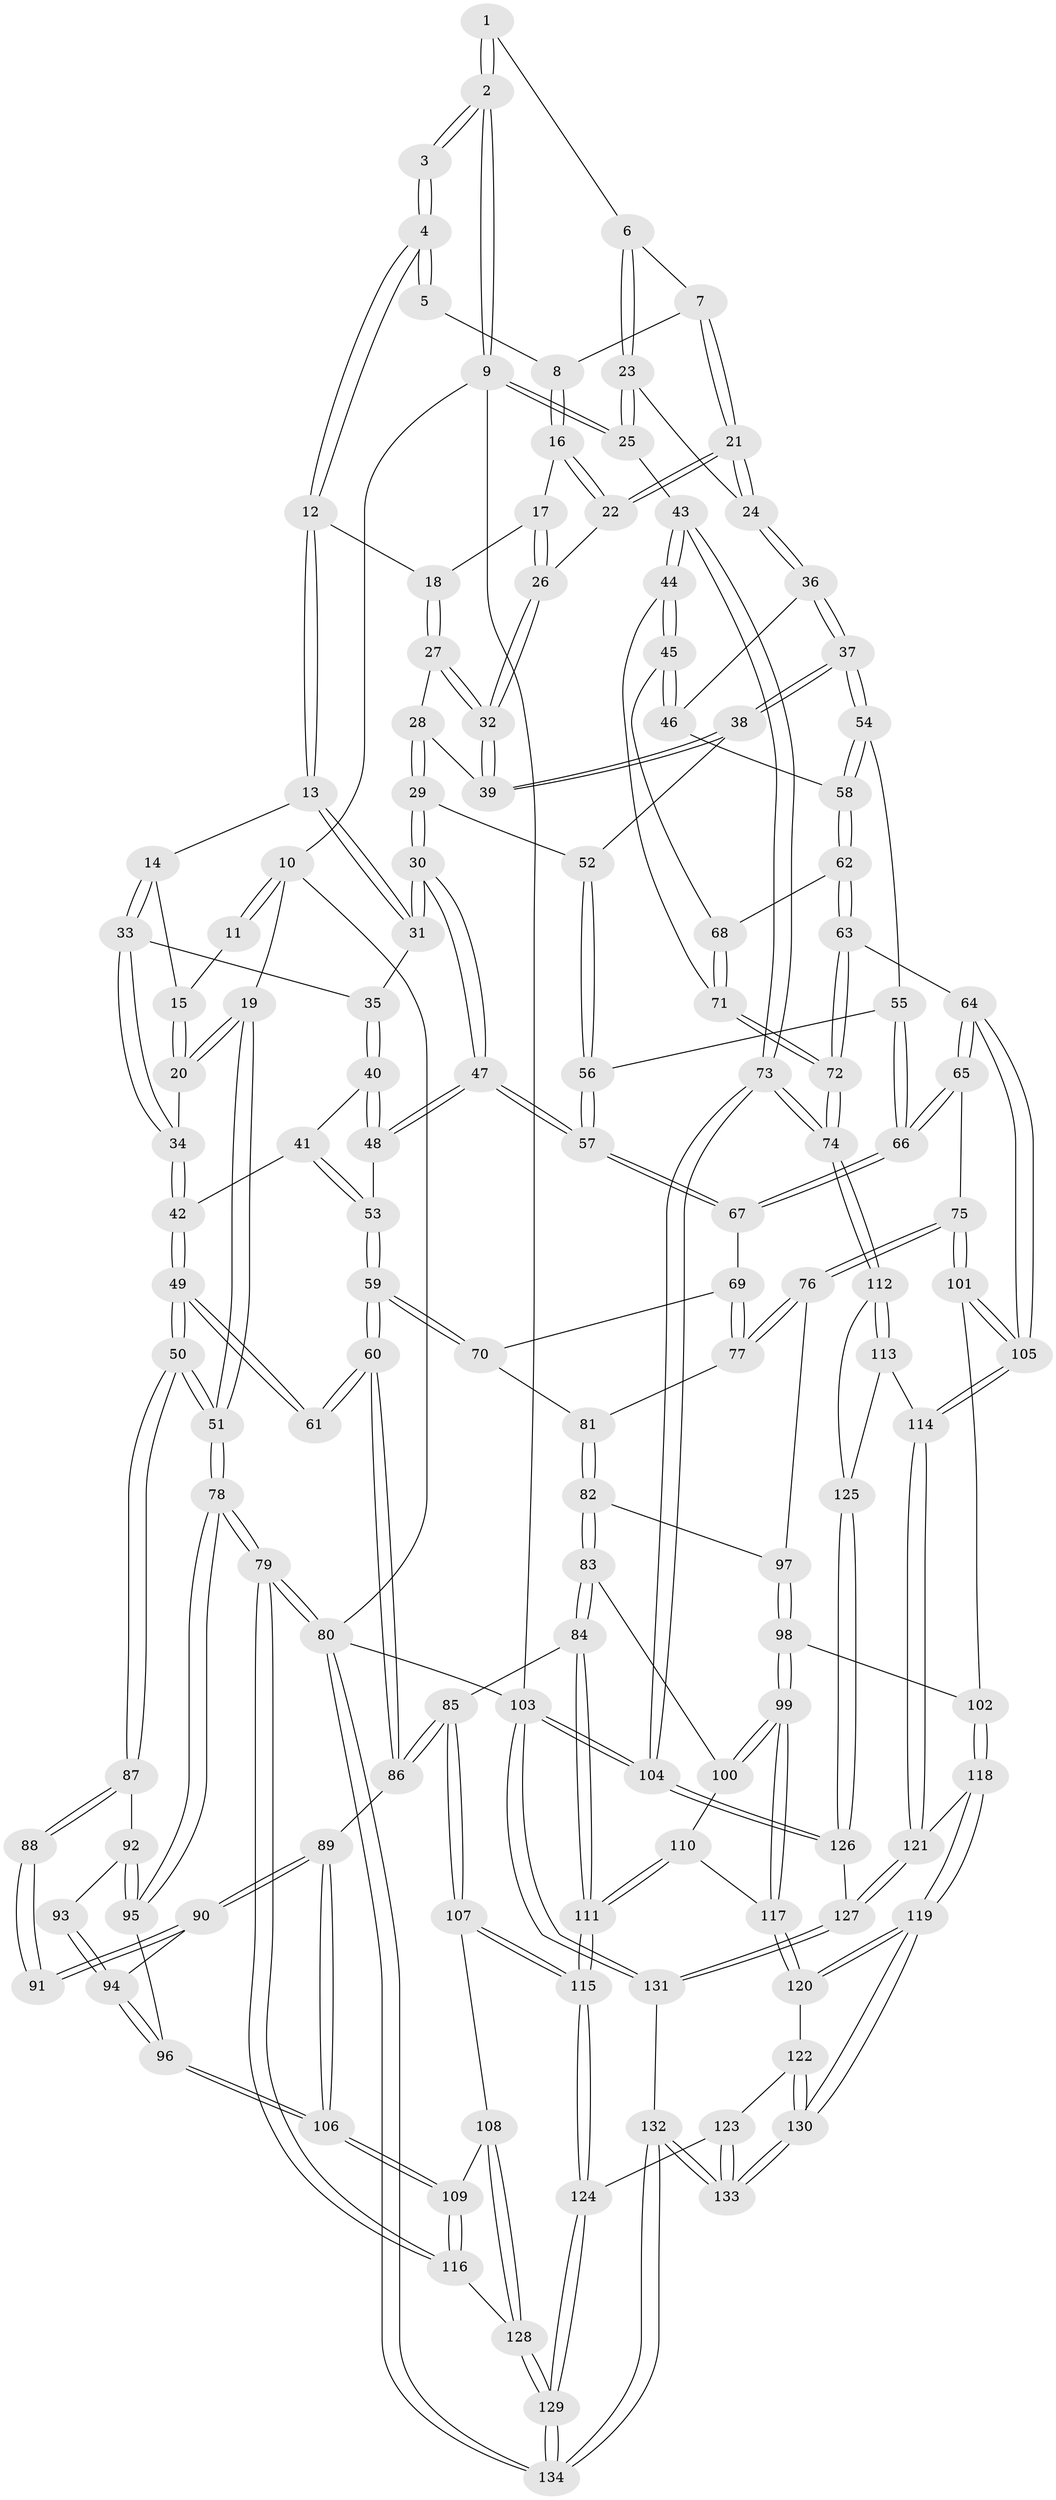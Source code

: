 // Generated by graph-tools (version 1.1) at 2025/11/02/27/25 16:11:57]
// undirected, 134 vertices, 332 edges
graph export_dot {
graph [start="1"]
  node [color=gray90,style=filled];
  1 [pos="+0.9198236516290558+0.06569512905505305"];
  2 [pos="+1+0"];
  3 [pos="+0.5922896243530039+0"];
  4 [pos="+0.597581428594572+0"];
  5 [pos="+0.7897591761376939+0.055397737017743774"];
  6 [pos="+0.9305293730087365+0.1196198959100501"];
  7 [pos="+0.8930914471050786+0.14242858050973572"];
  8 [pos="+0.8022069704674641+0.1108222460422091"];
  9 [pos="+1+0"];
  10 [pos="+0+0"];
  11 [pos="+0.3771446657911887+0"];
  12 [pos="+0.5924439496792157+0"];
  13 [pos="+0.4983075444693009+0.1322752216176642"];
  14 [pos="+0.3010633543790008+0.16173171981361517"];
  15 [pos="+0.2767043724578654+0.08827682945851655"];
  16 [pos="+0.8034049797672572+0.15932352127377342"];
  17 [pos="+0.6948492815223906+0.17712932914482443"];
  18 [pos="+0.6919493216134192+0.1764673137070488"];
  19 [pos="+0+0"];
  20 [pos="+0+0.04100139730764116"];
  21 [pos="+0.8332783605219296+0.21828694944177857"];
  22 [pos="+0.827854152978326+0.21283098452873633"];
  23 [pos="+1+0.2089723775380466"];
  24 [pos="+0.8367770504613422+0.22602207369449684"];
  25 [pos="+1+0.31121072764877145"];
  26 [pos="+0.753044722162988+0.2158772246601117"];
  27 [pos="+0.6844749114950873+0.19654138580413222"];
  28 [pos="+0.6272527043162152+0.25155621167308956"];
  29 [pos="+0.5252619777921673+0.27770444809443884"];
  30 [pos="+0.522493474170754+0.2780394224412498"];
  31 [pos="+0.5133641951962495+0.24566747892516946"];
  32 [pos="+0.7265190532408998+0.27244872106692763"];
  33 [pos="+0.28572125275574617+0.1936989065242349"];
  34 [pos="+0.12573352584126543+0.2476915773804914"];
  35 [pos="+0.30984495329000317+0.23895208633841594"];
  36 [pos="+0.8299041279709013+0.2789734485548767"];
  37 [pos="+0.7512722655264477+0.33420976054551993"];
  38 [pos="+0.7403204892960901+0.32519823981892193"];
  39 [pos="+0.7322302825365571+0.31206878990370185"];
  40 [pos="+0.3288079789211551+0.31099122703290233"];
  41 [pos="+0.20950562716515558+0.3333916752048551"];
  42 [pos="+0.13372947539361948+0.33620116337593947"];
  43 [pos="+1+0.36175809177472595"];
  44 [pos="+1+0.38941350314848955"];
  45 [pos="+1+0.3863643944350044"];
  46 [pos="+0.9170189855003947+0.3400202868622514"];
  47 [pos="+0.4977907437378784+0.36136183496489926"];
  48 [pos="+0.3773217322595314+0.373800195821157"];
  49 [pos="+0.1331040791748253+0.3391807268073882"];
  50 [pos="+0+0.45300362035775693"];
  51 [pos="+0+0.4527847070682737"];
  52 [pos="+0.6802675360920006+0.329610456471272"];
  53 [pos="+0.3465256630307256+0.40802525329430583"];
  54 [pos="+0.7510908479992249+0.3959984950901851"];
  55 [pos="+0.7017983307281781+0.41515440000736836"];
  56 [pos="+0.5777645443158789+0.4016101867216016"];
  57 [pos="+0.5237199754743559+0.4033251482251324"];
  58 [pos="+0.7632925332833265+0.40871128443011023"];
  59 [pos="+0.2939223446008172+0.47806539745000504"];
  60 [pos="+0.2340765599726496+0.5001908676629107"];
  61 [pos="+0.17904771979746664+0.4664473475467993"];
  62 [pos="+0.7837391925571228+0.4377260880842519"];
  63 [pos="+0.7721864360088321+0.609102374549877"];
  64 [pos="+0.7530919865834199+0.6093199596361282"];
  65 [pos="+0.6676497496599592+0.5545665127539928"];
  66 [pos="+0.6587854698908923+0.5324048325995978"];
  67 [pos="+0.5246449515630034+0.41351048444769734"];
  68 [pos="+0.7940252267699413+0.4378796147080023"];
  69 [pos="+0.504999698997085+0.484720326210477"];
  70 [pos="+0.33667959902459027+0.5086651536676106"];
  71 [pos="+0.9110205461106232+0.5073978178659894"];
  72 [pos="+0.8370563371931947+0.6455955782193646"];
  73 [pos="+1+0.9967370619013047"];
  74 [pos="+0.9129996995310808+0.7451125074041441"];
  75 [pos="+0.5455099734566692+0.5999469829134593"];
  76 [pos="+0.49964710979569243+0.567738480656979"];
  77 [pos="+0.49703925083813255+0.5524205798975937"];
  78 [pos="+0+0.7527918465227137"];
  79 [pos="+0+0.9193191680609657"];
  80 [pos="+0+1"];
  81 [pos="+0.3566378538535251+0.5296774188143593"];
  82 [pos="+0.3796377786786618+0.6030937266397511"];
  83 [pos="+0.3340503063791769+0.6665810123032705"];
  84 [pos="+0.3222098498107319+0.666626813641245"];
  85 [pos="+0.275894587459978+0.658969213843792"];
  86 [pos="+0.23100082434974584+0.6104628616340971"];
  87 [pos="+0+0.49264528308430106"];
  88 [pos="+0.09329175958438661+0.5095970349705417"];
  89 [pos="+0.16869775901638398+0.6433897920986319"];
  90 [pos="+0.0963046234375521+0.6298485633439496"];
  91 [pos="+0.0873392027121442+0.5499240887170997"];
  92 [pos="+0.025067873355797493+0.5799169065794105"];
  93 [pos="+0.04133002021812686+0.5818703994540557"];
  94 [pos="+0.0705649248322208+0.6431445682650915"];
  95 [pos="+0.0048106568658090034+0.6790092035240949"];
  96 [pos="+0.025783983207309163+0.6772493829567867"];
  97 [pos="+0.46822795644788595+0.5970260272661319"];
  98 [pos="+0.436412256155987+0.7118203282505591"];
  99 [pos="+0.4279057450207309+0.7145267357040943"];
  100 [pos="+0.34585319583389995+0.6744684992311872"];
  101 [pos="+0.5800966249903665+0.7098324799482723"];
  102 [pos="+0.4745208684811722+0.7238564269329587"];
  103 [pos="+1+1"];
  104 [pos="+1+1"];
  105 [pos="+0.6070417791978622+0.72891439643874"];
  106 [pos="+0.1334768381706844+0.767325647296414"];
  107 [pos="+0.23626850185479448+0.7876912200262786"];
  108 [pos="+0.14632441611895866+0.7842327948657283"];
  109 [pos="+0.13697349856413168+0.7797475368360457"];
  110 [pos="+0.3472684806406557+0.7638573054636443"];
  111 [pos="+0.3238505883262457+0.7846966399953097"];
  112 [pos="+0.8677205099688995+0.755871660025889"];
  113 [pos="+0.6440347890430105+0.7754043549835848"];
  114 [pos="+0.6132948680503792+0.7592316334588874"];
  115 [pos="+0.29136895865188117+0.846147385100052"];
  116 [pos="+0.05770912412323555+0.830823660694784"];
  117 [pos="+0.4132464666467278+0.7517252142995523"];
  118 [pos="+0.5003552222232674+0.8716053172557011"];
  119 [pos="+0.482328657869594+0.8780380206520481"];
  120 [pos="+0.4118388485516023+0.7637944612269774"];
  121 [pos="+0.5517436760966103+0.8692217794204092"];
  122 [pos="+0.3319406253945735+0.8659234052020709"];
  123 [pos="+0.30698037764141844+0.8704009288605021"];
  124 [pos="+0.30314036133096356+0.8703176685943184"];
  125 [pos="+0.693629288247756+0.8398561491347042"];
  126 [pos="+0.7010660218827407+0.8949372728021958"];
  127 [pos="+0.6099175703683262+0.9384642403079073"];
  128 [pos="+0.17389159389254552+0.9717922467935619"];
  129 [pos="+0.19766242645644624+1"];
  130 [pos="+0.4682282302962357+0.8882868388353798"];
  131 [pos="+0.6182217197991188+1"];
  132 [pos="+0.4438299025774585+1"];
  133 [pos="+0.44059329322689617+1"];
  134 [pos="+0.13677727676535403+1"];
  1 -- 2;
  1 -- 2;
  1 -- 6;
  2 -- 3;
  2 -- 3;
  2 -- 9;
  2 -- 9;
  3 -- 4;
  3 -- 4;
  4 -- 5;
  4 -- 5;
  4 -- 12;
  4 -- 12;
  5 -- 8;
  6 -- 7;
  6 -- 23;
  6 -- 23;
  7 -- 8;
  7 -- 21;
  7 -- 21;
  8 -- 16;
  8 -- 16;
  9 -- 10;
  9 -- 25;
  9 -- 25;
  9 -- 103;
  10 -- 11;
  10 -- 11;
  10 -- 19;
  10 -- 80;
  11 -- 15;
  12 -- 13;
  12 -- 13;
  12 -- 18;
  13 -- 14;
  13 -- 31;
  13 -- 31;
  14 -- 15;
  14 -- 33;
  14 -- 33;
  15 -- 20;
  15 -- 20;
  16 -- 17;
  16 -- 22;
  16 -- 22;
  17 -- 18;
  17 -- 26;
  17 -- 26;
  18 -- 27;
  18 -- 27;
  19 -- 20;
  19 -- 20;
  19 -- 51;
  19 -- 51;
  20 -- 34;
  21 -- 22;
  21 -- 22;
  21 -- 24;
  21 -- 24;
  22 -- 26;
  23 -- 24;
  23 -- 25;
  23 -- 25;
  24 -- 36;
  24 -- 36;
  25 -- 43;
  26 -- 32;
  26 -- 32;
  27 -- 28;
  27 -- 32;
  27 -- 32;
  28 -- 29;
  28 -- 29;
  28 -- 39;
  29 -- 30;
  29 -- 30;
  29 -- 52;
  30 -- 31;
  30 -- 31;
  30 -- 47;
  30 -- 47;
  31 -- 35;
  32 -- 39;
  32 -- 39;
  33 -- 34;
  33 -- 34;
  33 -- 35;
  34 -- 42;
  34 -- 42;
  35 -- 40;
  35 -- 40;
  36 -- 37;
  36 -- 37;
  36 -- 46;
  37 -- 38;
  37 -- 38;
  37 -- 54;
  37 -- 54;
  38 -- 39;
  38 -- 39;
  38 -- 52;
  40 -- 41;
  40 -- 48;
  40 -- 48;
  41 -- 42;
  41 -- 53;
  41 -- 53;
  42 -- 49;
  42 -- 49;
  43 -- 44;
  43 -- 44;
  43 -- 73;
  43 -- 73;
  44 -- 45;
  44 -- 45;
  44 -- 71;
  45 -- 46;
  45 -- 46;
  45 -- 68;
  46 -- 58;
  47 -- 48;
  47 -- 48;
  47 -- 57;
  47 -- 57;
  48 -- 53;
  49 -- 50;
  49 -- 50;
  49 -- 61;
  49 -- 61;
  50 -- 51;
  50 -- 51;
  50 -- 87;
  50 -- 87;
  51 -- 78;
  51 -- 78;
  52 -- 56;
  52 -- 56;
  53 -- 59;
  53 -- 59;
  54 -- 55;
  54 -- 58;
  54 -- 58;
  55 -- 56;
  55 -- 66;
  55 -- 66;
  56 -- 57;
  56 -- 57;
  57 -- 67;
  57 -- 67;
  58 -- 62;
  58 -- 62;
  59 -- 60;
  59 -- 60;
  59 -- 70;
  59 -- 70;
  60 -- 61;
  60 -- 61;
  60 -- 86;
  60 -- 86;
  62 -- 63;
  62 -- 63;
  62 -- 68;
  63 -- 64;
  63 -- 72;
  63 -- 72;
  64 -- 65;
  64 -- 65;
  64 -- 105;
  64 -- 105;
  65 -- 66;
  65 -- 66;
  65 -- 75;
  66 -- 67;
  66 -- 67;
  67 -- 69;
  68 -- 71;
  68 -- 71;
  69 -- 70;
  69 -- 77;
  69 -- 77;
  70 -- 81;
  71 -- 72;
  71 -- 72;
  72 -- 74;
  72 -- 74;
  73 -- 74;
  73 -- 74;
  73 -- 104;
  73 -- 104;
  74 -- 112;
  74 -- 112;
  75 -- 76;
  75 -- 76;
  75 -- 101;
  75 -- 101;
  76 -- 77;
  76 -- 77;
  76 -- 97;
  77 -- 81;
  78 -- 79;
  78 -- 79;
  78 -- 95;
  78 -- 95;
  79 -- 80;
  79 -- 80;
  79 -- 116;
  79 -- 116;
  80 -- 134;
  80 -- 134;
  80 -- 103;
  81 -- 82;
  81 -- 82;
  82 -- 83;
  82 -- 83;
  82 -- 97;
  83 -- 84;
  83 -- 84;
  83 -- 100;
  84 -- 85;
  84 -- 111;
  84 -- 111;
  85 -- 86;
  85 -- 86;
  85 -- 107;
  85 -- 107;
  86 -- 89;
  87 -- 88;
  87 -- 88;
  87 -- 92;
  88 -- 91;
  88 -- 91;
  89 -- 90;
  89 -- 90;
  89 -- 106;
  89 -- 106;
  90 -- 91;
  90 -- 91;
  90 -- 94;
  92 -- 93;
  92 -- 95;
  92 -- 95;
  93 -- 94;
  93 -- 94;
  94 -- 96;
  94 -- 96;
  95 -- 96;
  96 -- 106;
  96 -- 106;
  97 -- 98;
  97 -- 98;
  98 -- 99;
  98 -- 99;
  98 -- 102;
  99 -- 100;
  99 -- 100;
  99 -- 117;
  99 -- 117;
  100 -- 110;
  101 -- 102;
  101 -- 105;
  101 -- 105;
  102 -- 118;
  102 -- 118;
  103 -- 104;
  103 -- 104;
  103 -- 131;
  103 -- 131;
  104 -- 126;
  104 -- 126;
  105 -- 114;
  105 -- 114;
  106 -- 109;
  106 -- 109;
  107 -- 108;
  107 -- 115;
  107 -- 115;
  108 -- 109;
  108 -- 128;
  108 -- 128;
  109 -- 116;
  109 -- 116;
  110 -- 111;
  110 -- 111;
  110 -- 117;
  111 -- 115;
  111 -- 115;
  112 -- 113;
  112 -- 113;
  112 -- 125;
  113 -- 114;
  113 -- 125;
  114 -- 121;
  114 -- 121;
  115 -- 124;
  115 -- 124;
  116 -- 128;
  117 -- 120;
  117 -- 120;
  118 -- 119;
  118 -- 119;
  118 -- 121;
  119 -- 120;
  119 -- 120;
  119 -- 130;
  119 -- 130;
  120 -- 122;
  121 -- 127;
  121 -- 127;
  122 -- 123;
  122 -- 130;
  122 -- 130;
  123 -- 124;
  123 -- 133;
  123 -- 133;
  124 -- 129;
  124 -- 129;
  125 -- 126;
  125 -- 126;
  126 -- 127;
  127 -- 131;
  127 -- 131;
  128 -- 129;
  128 -- 129;
  129 -- 134;
  129 -- 134;
  130 -- 133;
  130 -- 133;
  131 -- 132;
  132 -- 133;
  132 -- 133;
  132 -- 134;
  132 -- 134;
}
